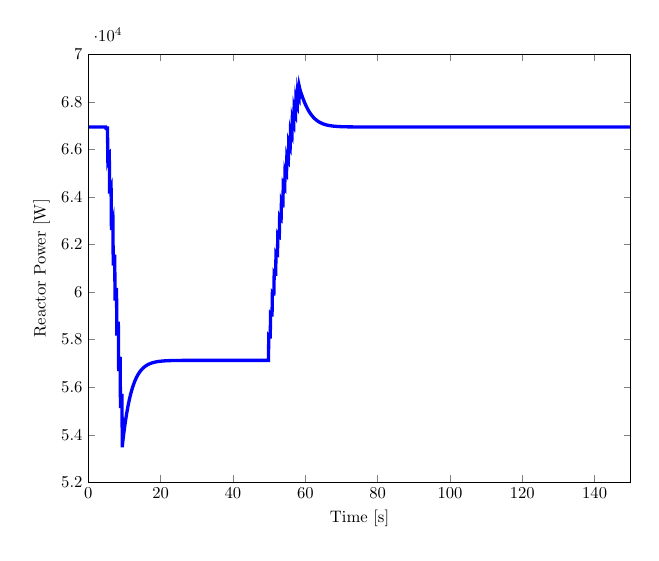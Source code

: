 \begin{tikzpicture}[scale=0.6]

\begin{axis}[%
scale only axis,
width=4.521in,
height=3.566in,
xmin=0, xmax=150,
xlabel={Time [s]},
ylabel={Reactor Power [W]},
ymin=52000, ymax=70000,
axis on top]
\addplot [
color=blue,
solid,
line width=2.0pt
]
coordinates{
 (0,66945.4)(0.1,66945.4)(0.2,66945.4)(0.3,66945.4)(0.4,66945.4)(0.5,66945.4)(0.6,66945.4)(0.7,66945.4)(0.8,66945.4)(0.9,66945.4)(1,66945.4)(1.1,66945.4)(1.2,66945.4)(1.3,66945.4)(1.4,66945.4)(1.5,66945.4)(1.6,66945.4)(1.7,66945.4)(1.8,66945.4)(1.9,66945.4)(2,66945.4)(2.1,66945.4)(2.2,66945.4)(2.3,66945.4)(2.4,66945.4)(2.5,66945.4)(2.6,66945.4)(2.7,66945.4)(2.8,66945.4)(2.9,66945.4)(3,66945.4)(3.1,66945.4)(3.2,66945.4)(3.3,66945.4)(3.4,66945.4)(3.5,66945.4)(3.6,66945.4)(3.7,66945.4)(3.8,66945.4)(3.9,66945.4)(4,66945.4)(4.1,66945.4)(4.2,66945.4)(4.3,66945.4)(4.4,66945.4)(4.5,66945.4)(4.6,66945.4)(4.7,66945.4)(4.8,66945.4)(4.9,66890.2)(5,66893.5)(5.1,66894.4)(5.2,66895.2)(5.3,66896)(5.4,65709.4)(5.5,65782.5)(5.6,65802.9)(5.7,65821.9)(5.8,65840.6)(5.9,64146.9)(6,64270.5)(6.1,64319.5)(6.2,64366.1)(6.3,64411.6)(6.4,62609.2)(6.5,62762.8)(6.6,62839.7)(6.7,62913)(6.8,62984.3)(6.9,61110.9)(7,61287.8)(7.1,61388.1)(7.2,61484.1)(7.3,61577)(7.4,59640.4)(7.5,59833.7)(7.6,59951.9)(7.7,60065.1)(7.8,60174.5)(7.9,58173.4)(8,58376.5)(8.1,58506.6)(8.2,58631.1)(8.3,58751.5)(8.4,56679.5)(8.5,56885.5)(8.6,57021.6)(8.7,57151.9)(8.8,57277.8)(8.9,55124.5)(9,55327.3)(9.1,55463.7)(9.2,55594.3)(9.3,55720.6)(9.4,53473.4)(9.5,53666.8)(9.6,53798.2)(9.7,53924.2)(9.8,54046)(9.9,54163.8)(10,54277.6)(10.1,54387.5)(10.2,54493.7)(10.3,54596.2)(10.4,54695.1)(10.5,54790.5)(10.6,54882.5)(10.7,54971.2)(10.8,55056.7)(10.9,55139.1)(11,55218.5)(11.1,55295)(11.2,55368.6)(11.3,55439.4)(11.4,55507.6)(11.5,55573.3)(11.6,55636.4)(11.7,55697.1)(11.8,55755.5)(11.9,55811.7)(12,55865.7)(12.1,55917.6)(12.2,55967.5)(12.3,56015.4)(12.4,56061.5)(12.5,56105.7)(12.6,56148.2)(12.7,56189)(12.8,56228.2)(12.9,56265.8)(13,56301.9)(13.1,56336.6)(13.2,56369.9)(13.3,56401.8)(13.4,56432.4)(13.5,56461.8)(13.6,56490)(13.7,56517.1)(13.8,56543)(13.9,56567.9)(14,56591.7)(14.1,56614.6)(14.2,56636.6)(14.3,56657.6)(14.4,56677.7)(14.5,56697)(14.6,56715.6)(14.7,56733.3)(14.8,56750.3)(14.9,56766.6)(15,56782.2)(15.1,56797.1)(15.2,56811.5)(15.3,56825.2)(15.4,56838.3)(15.5,56850.9)(15.6,56863)(15.7,56874.5)(15.8,56885.6)(15.9,56896.2)(16,56906.3)(16.1,56916)(16.2,56925.3)(16.3,56934.2)(16.4,56942.7)(16.5,56950.8)(16.6,56958.6)(16.7,56966.1)(16.8,56973.2)(16.9,56980)(17,56986.6)(17.1,56992.8)(17.2,56998.8)(17.3,57004.5)(17.4,57010)(17.5,57015.3)(17.6,57020.3)(17.7,57025.1)(17.8,57029.6)(17.9,57034)(18,57038.2)(18.1,57042.2)(18.2,57046.1)(18.3,57049.7)(18.4,57053.3)(18.5,57056.6)(18.6,57059.8)(18.7,57062.9)(18.8,57065.8)(18.9,57068.6)(19,57071.3)(19.1,57073.9)(19.2,57076.3)(19.3,57078.6)(19.4,57080.9)(19.5,57083)(19.6,57085.1)(19.7,57087)(19.8,57088.9)(19.9,57090.7)(20,57092.4)(20.1,57094)(20.2,57095.6)(20.3,57097.1)(20.4,57098.5)(20.5,57099.8)(20.6,57101.1)(20.7,57102.4)(20.8,57103.6)(20.9,57104.7)(21,57105.8)(21.1,57106.8)(21.2,57107.8)(21.3,57108.7)(21.4,57109.6)(21.5,57110.5)(21.6,57111.3)(21.7,57112.1)(21.8,57112.8)(21.9,57113.6)(22,57114.2)(22.1,57114.9)(22.2,57115.5)(22.3,57116.1)(22.4,57116.7)(22.5,57117.2)(22.6,57117.7)(22.7,57118.2)(22.8,57118.7)(22.9,57119.2)(23,57119.6)(23.1,57120)(23.2,57120.4)(23.3,57120.8)(23.4,57121.1)(23.5,57121.5)(23.6,57121.8)(23.7,57122.1)(23.8,57122.4)(23.9,57122.7)(24,57123)(24.1,57123.2)(24.2,57123.5)(24.3,57123.7)(24.4,57123.9)(24.5,57124.1)(24.6,57124.4)(24.7,57124.5)(24.8,57124.7)(24.9,57124.9)(25,57125.1)(25.1,57125.2)(25.2,57125.4)(25.3,57125.5)(25.4,57125.7)(25.5,57125.8)(25.6,57125.9)(25.7,57126.1)(25.8,57126.2)(25.9,57126.3)(26,57126.4)(26.1,57126.5)(26.2,57126.6)(26.3,57126.7)(26.4,57126.8)(26.5,57126.9)(26.6,57127)(26.7,57127)(26.8,57127.1)(26.9,57127.2)(27,57127.2)(27.1,57127.3)(27.2,57127.4)(27.3,57127.4)(27.4,57127.5)(27.5,57127.5)(27.6,57127.6)(27.7,57127.6)(27.8,57127.7)(27.9,57127.7)(28,57127.8)(28.1,57127.8)(28.2,57127.8)(28.3,57127.9)(28.4,57127.9)(28.5,57127.9)(28.6,57128)(28.7,57128)(28.8,57128)(28.9,57128.1)(29,57128.1)(29.1,57128.1)(29.2,57128.1)(29.3,57128.1)(29.4,57128.2)(29.5,57128.2)(29.6,57128.2)(29.7,57128.2)(29.8,57128.2)(29.9,57128.3)(30,57128.3)(30.1,57128.3)(30.2,57128.3)(30.3,57128.3)(30.4,57128.3)(30.5,57128.3)(30.6,57128.4)(30.7,57128.4)(30.8,57128.4)(30.9,57128.4)(31,57128.4)(31.1,57128.4)(31.2,57128.4)(31.3,57128.4)(31.4,57128.4)(31.5,57128.4)(31.6,57128.5)(31.7,57128.5)(31.8,57128.5)(31.9,57128.5)(32,57128.5)(32.1,57128.5)(32.2,57128.5)(32.3,57128.5)(32.4,57128.5)(32.5,57128.5)(32.6,57128.5)(32.7,57128.5)(32.8,57128.5)(32.9,57128.5)(33,57128.5)(33.1,57128.5)(33.2,57128.5)(33.3,57128.5)(33.4,57128.5)(33.5,57128.5)(33.6,57128.5)(33.7,57128.6)(33.8,57128.6)(33.9,57128.6)(34,57128.6)(34.1,57128.6)(34.2,57128.6)(34.3,57128.6)(34.4,57128.6)(34.5,57128.6)(34.6,57128.6)(34.7,57128.6)(34.8,57128.6)(34.9,57128.6)(35,57128.6)(35.1,57128.6)(35.2,57128.6)(35.3,57128.6)(35.4,57128.6)(35.5,57128.6)(35.6,57128.6)(35.7,57128.6)(35.8,57128.6)(35.9,57128.6)(36,57128.6)(36.1,57128.6)(36.2,57128.6)(36.3,57128.6)(36.4,57128.6)(36.5,57128.6)(36.6,57128.6)(36.7,57128.6)(36.8,57128.6)(36.9,57128.6)(37,57128.6)(37.1,57128.6)(37.2,57128.6)(37.3,57128.6)(37.4,57128.6)(37.5,57128.6)(37.6,57128.6)(37.7,57128.6)(37.8,57128.6)(37.9,57128.6)(38,57128.6)(38.1,57128.6)(38.2,57128.6)(38.3,57128.6)(38.4,57128.6)(38.5,57128.6)(38.6,57128.6)(38.7,57128.6)(38.8,57128.6)(38.9,57128.6)(39,57128.6)(39.1,57128.6)(39.2,57128.6)(39.3,57128.6)(39.4,57128.6)(39.5,57128.6)(39.6,57128.6)(39.7,57128.6)(39.8,57128.6)(39.9,57128.6)(40,57128.6)(40.1,57128.6)(40.2,57128.6)(40.3,57128.6)(40.4,57128.6)(40.5,57128.6)(40.6,57128.6)(40.7,57128.6)(40.8,57128.6)(40.9,57128.6)(41,57128.6)(41.1,57128.6)(41.2,57128.6)(41.3,57128.6)(41.4,57128.6)(41.5,57128.6)(41.6,57128.6)(41.7,57128.6)(41.8,57128.6)(41.9,57128.6)(42,57128.6)(42.1,57128.6)(42.2,57128.6)(42.3,57128.6)(42.4,57128.6)(42.5,57128.6)(42.6,57128.6)(42.7,57128.6)(42.8,57128.6)(42.9,57128.6)(43,57128.6)(43.1,57128.6)(43.2,57128.6)(43.3,57128.6)(43.4,57128.6)(43.5,57128.6)(43.6,57128.6)(43.7,57128.6)(43.8,57128.6)(43.9,57128.6)(44,57128.6)(44.1,57128.6)(44.2,57128.6)(44.3,57128.6)(44.4,57128.6)(44.5,57128.6)(44.6,57128.6)(44.7,57128.6)(44.8,57128.6)(44.9,57128.6)(45,57128.6)(45.1,57128.6)(45.2,57128.6)(45.3,57128.6)(45.4,57128.6)(45.5,57128.6)(45.6,57128.6)(45.7,57128.6)(45.8,57128.6)(45.9,57128.6)(46,57128.6)(46.1,57128.6)(46.2,57128.6)(46.3,57128.6)(46.4,57128.6)(46.5,57128.6)(46.6,57128.6)(46.7,57128.6)(46.8,57128.6)(46.9,57128.6)(47,57128.6)(47.1,57128.6)(47.2,57128.6)(47.3,57128.6)(47.4,57128.6)(47.5,57128.6)(47.6,57128.6)(47.7,57128.6)(47.8,57128.6)(47.9,57128.6)(48,57128.6)(48.1,57128.6)(48.2,57128.6)(48.3,57128.6)(48.4,57128.6)(48.5,57128.6)(48.6,57128.6)(48.7,57128.6)(48.8,57128.6)(48.9,57128.6)(49,57128.6)(49.1,57128.6)(49.2,57128.6)(49.3,57128.6)(49.4,57128.6)(49.5,57128.6)(49.6,57128.6)(49.7,57128.6)(49.8,57128.6)(49.9,58125.8)(50,58102.7)(50.1,58104.1)(50.2,58105.6)(50.3,58106.7)(50.4,59053.9)(50.5,59030.9)(50.6,59032.6)(50.7,59034.2)(50.8,59035.2)(50.9,59941.4)(51,59917)(51.1,59917.7)(51.2,59918.1)(51.3,59917.8)(51.4,60789.4)(51.5,60762.4)(51.6,60760.9)(51.7,60759.1)(51.8,60756.6)(51.9,61598.1)(52,61567.6)(52.1,61563.2)(52.2,61558.5)(52.3,61553.1)(52.4,62367.7)(52.5,62333)(52.6,62325.1)(52.7,62316.9)(52.8,62308.1)(52.9,63098.5)(53,63059.2)(53.1,63047.3)(53.2,63035.3)(53.3,63022.8)(53.4,63791)(53.5,63746.8)(53.6,63730.8)(53.7,63714.8)(53.8,63698.3)(53.9,64446)(54,64396.9)(54.1,64376.6)(54.2,64356.5)(54.3,64336)(54.4,65064.7)(54.5,65010.6)(54.6,64986.1)(54.7,64961.8)(54.8,64937.4)(54.9,65648.4)(55,65589.5)(55.1,65560.7)(55.2,65532.4)(55.3,65504.1)(55.4,66198.5)(55.5,66134.9)(55.6,66102)(55.7,66069.7)(55.8,66037.7)(55.9,66716.7)(56,66648.5)(56.1,66611.7)(56.2,66575.7)(56.3,66540)(56.4,67204.3)(56.5,67131.9)(56.6,67091.4)(56.7,67051.9)(56.8,67012.7)(56.9,67661.7)(57,67585.7)(57.1,67541.8)(57.2,67499)(57.3,67456.7)(57.4,68082.4)(57.5,68003.9)(57.6,67957.1)(57.7,67911.6)(57.8,67866.7)(57.9,68427.6)(58,68349.8)(58.1,68301.2)(58.2,68253.9)(58.3,68207.4)(58.4,68599.6)(58.5,68529.5)(58.6,68481)(58.7,68433.8)(58.8,68387.3)(58.9,68341.8)(59,68297.2)(59.1,68253.5)(59.2,68210.8)(59.3,68169)(59.4,68128.3)(59.5,68088.5)(59.6,68049.7)(59.7,68011.9)(59.8,67975.1)(59.9,67939.3)(60,67904.4)(60.1,67870.5)(60.2,67837.6)(60.3,67805.6)(60.4,67774.6)(60.5,67744.5)(60.6,67715.3)(60.7,67687)(60.8,67659.6)(60.9,67633.1)(61,67607.4)(61.1,67582.5)(61.2,67558.4)(61.3,67535.1)(61.4,67512.6)(61.5,67490.9)(61.6,67469.9)(61.7,67449.6)(61.8,67430)(61.9,67411.1)(62,67392.9)(62.1,67375.3)(62.2,67358.3)(62.3,67341.9)(62.4,67326.1)(62.5,67310.9)(62.6,67296.3)(62.7,67282.2)(62.8,67268.6)(62.9,67255.5)(63,67242.9)(63.1,67230.7)(63.2,67219.1)(63.3,67207.9)(63.4,67197.1)(63.5,67186.7)(63.6,67176.7)(63.7,67167.1)(63.8,67157.9)(63.9,67149)(64,67140.5)(64.1,67132.3)(64.2,67124.4)(64.3,67116.9)(64.4,67109.6)(64.5,67102.7)(64.6,67096)(64.7,67089.6)(64.8,67083.4)(64.9,67077.5)(65,67071.8)(65.1,67066.4)(65.2,67061.2)(65.3,67056.2)(65.4,67051.4)(65.5,67046.8)(65.6,67042.4)(65.7,67038.2)(65.8,67034.1)(65.9,67030.3)(66,67026.5)(66.1,67023)(66.2,67019.6)(66.3,67016.3)(66.4,67013.2)(66.5,67010.2)(66.6,67007.3)(66.7,67004.6)(66.8,67001.9)(66.9,66999.4)(67,66997)(67.1,66994.7)(67.2,66992.5)(67.3,66990.4)(67.4,66988.4)(67.5,66986.4)(67.6,66984.6)(67.7,66982.8)(67.8,66981.1)(67.9,66979.5)(68,66978)(68.1,66976.5)(68.2,66975.1)(68.3,66973.7)(68.4,66972.4)(68.5,66971.2)(68.6,66970)(68.7,66968.9)(68.8,66967.8)(68.9,66966.8)(69,66965.8)(69.1,66964.8)(69.2,66963.9)(69.3,66963.1)(69.4,66962.3)(69.5,66961.5)(69.6,66960.7)(69.7,66960)(69.8,66959.3)(69.9,66958.7)(70,66958.1)(70.1,66957.5)(70.2,66956.9)(70.3,66956.4)(70.4,66955.9)(70.5,66955.4)(70.6,66954.9)(70.7,66954.4)(70.8,66954)(70.9,66953.6)(71,66953.2)(71.1,66952.8)(71.2,66952.5)(71.3,66952.2)(71.4,66951.8)(71.5,66951.5)(71.6,66951.2)(71.7,66951)(71.8,66950.7)(71.9,66950.4)(72,66950.2)(72.1,66950)(72.2,66949.7)(72.3,66949.5)(72.4,66949.3)(72.5,66949.1)(72.6,66949)(72.7,66948.8)(72.8,66948.6)(72.9,66948.5)(73,66948.3)(73.1,66948.2)(73.2,66948)(73.3,66947.9)(73.4,66947.8)(73.5,66947.7)(73.6,66947.5)(73.7,66947.4)(73.8,66947.3)(73.9,66947.2)(74,66947.1)(74.1,66947.1)(74.2,66947)(74.3,66946.9)(74.4,66946.8)(74.5,66946.8)(74.6,66946.7)(74.7,66946.6)(74.8,66946.6)(74.9,66946.5)(75,66946.4)(75.1,66946.4)(75.2,66946.3)(75.3,66946.3)(75.4,66946.2)(75.5,66946.2)(75.6,66946.2)(75.7,66946.1)(75.8,66946.1)(75.9,66946)(76,66946)(76.1,66946)(76.2,66945.9)(76.3,66945.9)(76.4,66945.9)(76.5,66945.9)(76.6,66945.8)(76.7,66945.8)(76.8,66945.8)(76.9,66945.8)(77,66945.7)(77.1,66945.7)(77.2,66945.7)(77.3,66945.7)(77.4,66945.7)(77.5,66945.7)(77.6,66945.6)(77.7,66945.6)(77.8,66945.6)(77.9,66945.6)(78,66945.6)(78.1,66945.6)(78.2,66945.6)(78.3,66945.6)(78.4,66945.5)(78.5,66945.5)(78.6,66945.5)(78.7,66945.5)(78.8,66945.5)(78.9,66945.5)(79,66945.5)(79.1,66945.5)(79.2,66945.5)(79.3,66945.5)(79.4,66945.5)(79.5,66945.5)(79.6,66945.5)(79.7,66945.5)(79.8,66945.4)(79.9,66945.4)(80,66945.4)(80.1,66945.4)(80.2,66945.4)(80.3,66945.4)(80.4,66945.4)(80.5,66945.4)(80.6,66945.4)(80.7,66945.4)(80.8,66945.4)(80.9,66945.4)(81,66945.4)(81.1,66945.4)(81.2,66945.4)(81.3,66945.4)(81.4,66945.4)(81.5,66945.4)(81.6,66945.4)(81.7,66945.4)(81.8,66945.4)(81.9,66945.4)(82,66945.4)(82.1,66945.4)(82.2,66945.4)(82.3,66945.4)(82.4,66945.4)(82.5,66945.4)(82.6,66945.4)(82.7,66945.4)(82.8,66945.4)(82.9,66945.4)(83,66945.4)(83.1,66945.4)(83.2,66945.4)(83.3,66945.4)(83.4,66945.4)(83.5,66945.4)(83.6,66945.4)(83.7,66945.4)(83.8,66945.4)(83.9,66945.4)(84,66945.4)(84.1,66945.4)(84.2,66945.4)(84.3,66945.4)(84.4,66945.4)(84.5,66945.4)(84.6,66945.4)(84.7,66945.4)(84.8,66945.4)(84.9,66945.4)(85,66945.4)(85.1,66945.4)(85.2,66945.4)(85.3,66945.4)(85.4,66945.4)(85.5,66945.4)(85.6,66945.4)(85.7,66945.4)(85.8,66945.4)(85.9,66945.4)(86,66945.4)(86.1,66945.4)(86.2,66945.4)(86.3,66945.4)(86.4,66945.4)(86.5,66945.4)(86.6,66945.4)(86.7,66945.4)(86.8,66945.4)(86.9,66945.4)(87,66945.4)(87.1,66945.4)(87.2,66945.4)(87.3,66945.4)(87.4,66945.4)(87.5,66945.4)(87.6,66945.4)(87.7,66945.4)(87.8,66945.4)(87.9,66945.4)(88,66945.4)(88.1,66945.4)(88.2,66945.4)(88.3,66945.4)(88.4,66945.4)(88.5,66945.4)(88.6,66945.4)(88.7,66945.4)(88.8,66945.4)(88.9,66945.4)(89,66945.4)(89.1,66945.4)(89.2,66945.4)(89.3,66945.4)(89.4,66945.4)(89.5,66945.4)(89.6,66945.4)(89.7,66945.4)(89.8,66945.4)(89.9,66945.4)(90,66945.4)(90.1,66945.4)(90.2,66945.4)(90.3,66945.4)(90.4,66945.4)(90.5,66945.4)(90.6,66945.4)(90.7,66945.4)(90.8,66945.4)(90.9,66945.4)(91,66945.4)(91.1,66945.4)(91.2,66945.4)(91.3,66945.4)(91.4,66945.4)(91.5,66945.4)(91.6,66945.4)(91.7,66945.4)(91.8,66945.4)(91.9,66945.4)(92,66945.4)(92.1,66945.4)(92.2,66945.4)(92.3,66945.4)(92.4,66945.4)(92.5,66945.4)(92.6,66945.4)(92.7,66945.4)(92.8,66945.4)(92.9,66945.4)(93,66945.4)(93.1,66945.4)(93.2,66945.4)(93.3,66945.4)(93.4,66945.4)(93.5,66945.4)(93.6,66945.4)(93.7,66945.4)(93.8,66945.4)(93.9,66945.4)(94,66945.4)(94.1,66945.4)(94.2,66945.4)(94.3,66945.4)(94.4,66945.4)(94.5,66945.4)(94.6,66945.4)(94.7,66945.4)(94.8,66945.4)(94.9,66945.4)(95,66945.4)(95.1,66945.4)(95.2,66945.4)(95.3,66945.4)(95.4,66945.4)(95.5,66945.4)(95.6,66945.4)(95.7,66945.4)(95.8,66945.4)(95.9,66945.4)(96,66945.4)(96.1,66945.4)(96.2,66945.4)(96.3,66945.4)(96.4,66945.4)(96.5,66945.4)(96.6,66945.4)(96.7,66945.4)(96.8,66945.4)(96.9,66945.4)(97,66945.4)(97.1,66945.4)(97.2,66945.4)(97.3,66945.4)(97.4,66945.4)(97.5,66945.4)(97.6,66945.4)(97.7,66945.4)(97.8,66945.4)(97.9,66945.4)(98,66945.4)(98.1,66945.4)(98.2,66945.4)(98.3,66945.4)(98.4,66945.4)(98.5,66945.4)(98.6,66945.4)(98.7,66945.4)(98.8,66945.4)(98.9,66945.4)(99,66945.4)(99.1,66945.4)(99.2,66945.4)(99.3,66945.4)(99.4,66945.4)(99.5,66945.4)(99.6,66945.4)(99.7,66945.4)(99.8,66945.4)(99.9,66945.4)(100,66945.4)(100.1,66945.4)(100.2,66945.4)(100.3,66945.4)(100.4,66945.4)(100.5,66945.4)(100.6,66945.4)(100.7,66945.4)(100.8,66945.4)(100.9,66945.4)(101,66945.4)(101.1,66945.4)(101.2,66945.4)(101.3,66945.4)(101.4,66945.4)(101.5,66945.4)(101.6,66945.4)(101.7,66945.4)(101.8,66945.4)(101.9,66945.4)(102,66945.4)(102.1,66945.4)(102.2,66945.4)(102.3,66945.4)(102.4,66945.4)(102.5,66945.4)(102.6,66945.4)(102.7,66945.4)(102.8,66945.4)(102.9,66945.4)(103,66945.4)(103.1,66945.4)(103.2,66945.4)(103.3,66945.4)(103.4,66945.4)(103.5,66945.4)(103.6,66945.4)(103.7,66945.4)(103.8,66945.4)(103.9,66945.4)(104,66945.4)(104.1,66945.4)(104.2,66945.4)(104.3,66945.4)(104.4,66945.4)(104.5,66945.4)(104.6,66945.4)(104.7,66945.4)(104.8,66945.4)(104.9,66945.4)(105,66945.4)(105.1,66945.4)(105.2,66945.4)(105.3,66945.4)(105.4,66945.4)(105.5,66945.4)(105.6,66945.4)(105.7,66945.4)(105.8,66945.4)(105.9,66945.4)(106,66945.4)(106.1,66945.4)(106.2,66945.4)(106.3,66945.4)(106.4,66945.4)(106.5,66945.4)(106.6,66945.4)(106.7,66945.4)(106.8,66945.4)(106.9,66945.4)(107,66945.4)(107.1,66945.4)(107.2,66945.4)(107.3,66945.4)(107.4,66945.4)(107.5,66945.4)(107.6,66945.4)(107.7,66945.4)(107.8,66945.4)(107.9,66945.4)(108,66945.4)(108.1,66945.4)(108.2,66945.4)(108.3,66945.4)(108.4,66945.4)(108.5,66945.4)(108.6,66945.4)(108.7,66945.4)(108.8,66945.4)(108.9,66945.4)(109,66945.4)(109.1,66945.4)(109.2,66945.4)(109.3,66945.4)(109.4,66945.4)(109.5,66945.4)(109.6,66945.4)(109.7,66945.4)(109.8,66945.4)(109.9,66945.4)(110,66945.4)(110.1,66945.4)(110.2,66945.4)(110.3,66945.4)(110.4,66945.4)(110.5,66945.4)(110.6,66945.4)(110.7,66945.4)(110.8,66945.4)(110.9,66945.4)(111,66945.4)(111.1,66945.4)(111.2,66945.4)(111.3,66945.4)(111.4,66945.4)(111.5,66945.4)(111.6,66945.4)(111.7,66945.4)(111.8,66945.4)(111.9,66945.4)(112,66945.4)(112.1,66945.4)(112.2,66945.4)(112.3,66945.4)(112.4,66945.4)(112.5,66945.4)(112.6,66945.4)(112.7,66945.4)(112.8,66945.4)(112.9,66945.4)(113,66945.4)(113.1,66945.4)(113.2,66945.4)(113.3,66945.4)(113.4,66945.4)(113.5,66945.4)(113.6,66945.4)(113.7,66945.4)(113.8,66945.4)(113.9,66945.4)(114,66945.4)(114.1,66945.4)(114.2,66945.4)(114.3,66945.4)(114.4,66945.4)(114.5,66945.4)(114.6,66945.4)(114.7,66945.4)(114.8,66945.4)(114.9,66945.4)(115,66945.4)(115.1,66945.4)(115.2,66945.4)(115.3,66945.4)(115.4,66945.4)(115.5,66945.4)(115.6,66945.4)(115.7,66945.4)(115.8,66945.4)(115.9,66945.4)(116,66945.4)(116.1,66945.4)(116.2,66945.4)(116.3,66945.4)(116.4,66945.4)(116.5,66945.4)(116.6,66945.4)(116.7,66945.4)(116.8,66945.4)(116.9,66945.4)(117,66945.4)(117.1,66945.4)(117.2,66945.4)(117.3,66945.4)(117.4,66945.4)(117.5,66945.4)(117.6,66945.4)(117.7,66945.4)(117.8,66945.4)(117.9,66945.4)(118,66945.4)(118.1,66945.4)(118.2,66945.4)(118.3,66945.4)(118.4,66945.4)(118.5,66945.4)(118.6,66945.4)(118.7,66945.4)(118.8,66945.4)(118.9,66945.4)(119,66945.4)(119.1,66945.4)(119.2,66945.4)(119.3,66945.4)(119.4,66945.4)(119.5,66945.4)(119.6,66945.4)(119.7,66945.4)(119.8,66945.4)(119.9,66945.4)(120,66945.4)(120.1,66945.4)(120.2,66945.4)(120.3,66945.4)(120.4,66945.4)(120.5,66945.4)(120.6,66945.4)(120.7,66945.4)(120.8,66945.4)(120.9,66945.4)(121,66945.4)(121.1,66945.4)(121.2,66945.4)(121.3,66945.4)(121.4,66945.4)(121.5,66945.4)(121.6,66945.4)(121.7,66945.4)(121.8,66945.4)(121.9,66945.4)(122,66945.4)(122.1,66945.4)(122.2,66945.4)(122.3,66945.4)(122.4,66945.4)(122.5,66945.4)(122.6,66945.4)(122.7,66945.4)(122.8,66945.4)(122.9,66945.4)(123,66945.4)(123.1,66945.4)(123.2,66945.4)(123.3,66945.4)(123.4,66945.4)(123.5,66945.4)(123.6,66945.4)(123.7,66945.4)(123.8,66945.4)(123.9,66945.4)(124,66945.4)(124.1,66945.4)(124.2,66945.4)(124.3,66945.4)(124.4,66945.4)(124.5,66945.4)(124.6,66945.4)(124.7,66945.4)(124.8,66945.4)(124.9,66945.4)(125,66945.4)(125.1,66945.4)(125.2,66945.4)(125.3,66945.4)(125.4,66945.4)(125.5,66945.4)(125.6,66945.4)(125.7,66945.4)(125.8,66945.4)(125.9,66945.4)(126,66945.4)(126.1,66945.4)(126.2,66945.4)(126.3,66945.4)(126.4,66945.4)(126.5,66945.4)(126.6,66945.4)(126.7,66945.4)(126.8,66945.4)(126.9,66945.4)(127,66945.4)(127.1,66945.4)(127.2,66945.4)(127.3,66945.4)(127.4,66945.4)(127.5,66945.4)(127.6,66945.4)(127.7,66945.4)(127.8,66945.4)(127.9,66945.4)(128,66945.4)(128.1,66945.4)(128.2,66945.4)(128.3,66945.4)(128.4,66945.4)(128.5,66945.4)(128.6,66945.4)(128.7,66945.4)(128.8,66945.4)(128.9,66945.4)(129,66945.4)(129.1,66945.4)(129.2,66945.4)(129.3,66945.4)(129.4,66945.4)(129.5,66945.4)(129.6,66945.4)(129.7,66945.4)(129.8,66945.4)(129.9,66945.4)(130,66945.4)(130.1,66945.4)(130.2,66945.4)(130.3,66945.4)(130.4,66945.4)(130.5,66945.4)(130.6,66945.4)(130.7,66945.4)(130.8,66945.4)(130.9,66945.4)(131,66945.4)(131.1,66945.4)(131.2,66945.4)(131.3,66945.4)(131.4,66945.4)(131.5,66945.4)(131.6,66945.4)(131.7,66945.4)(131.8,66945.4)(131.9,66945.4)(132,66945.4)(132.1,66945.4)(132.2,66945.4)(132.3,66945.4)(132.4,66945.4)(132.5,66945.4)(132.6,66945.4)(132.7,66945.4)(132.8,66945.4)(132.9,66945.4)(133,66945.4)(133.1,66945.4)(133.2,66945.4)(133.3,66945.4)(133.4,66945.4)(133.5,66945.4)(133.6,66945.4)(133.7,66945.4)(133.8,66945.4)(133.9,66945.4)(134,66945.4)(134.1,66945.4)(134.2,66945.4)(134.3,66945.4)(134.4,66945.4)(134.5,66945.4)(134.6,66945.4)(134.7,66945.4)(134.8,66945.4)(134.9,66945.4)(135,66945.4)(135.1,66945.4)(135.2,66945.4)(135.3,66945.4)(135.4,66945.4)(135.5,66945.4)(135.6,66945.4)(135.7,66945.4)(135.8,66945.4)(135.9,66945.4)(136,66945.4)(136.1,66945.4)(136.2,66945.4)(136.3,66945.4)(136.4,66945.4)(136.5,66945.4)(136.6,66945.4)(136.7,66945.4)(136.8,66945.4)(136.9,66945.4)(137,66945.4)(137.1,66945.4)(137.2,66945.4)(137.3,66945.4)(137.4,66945.4)(137.5,66945.4)(137.6,66945.4)(137.7,66945.4)(137.8,66945.4)(137.9,66945.4)(138,66945.4)(138.1,66945.4)(138.2,66945.4)(138.3,66945.4)(138.4,66945.4)(138.5,66945.4)(138.6,66945.4)(138.7,66945.4)(138.8,66945.4)(138.9,66945.4)(139,66945.4)(139.1,66945.4)(139.2,66945.4)(139.3,66945.4)(139.4,66945.4)(139.5,66945.4)(139.6,66945.4)(139.7,66945.4)(139.8,66945.4)(139.9,66945.4)(140,66945.4)(140.1,66945.4)(140.2,66945.4)(140.3,66945.4)(140.4,66945.4)(140.5,66945.4)(140.6,66945.4)(140.7,66945.4)(140.8,66945.4)(140.9,66945.4)(141,66945.4)(141.1,66945.4)(141.2,66945.4)(141.3,66945.4)(141.4,66945.4)(141.5,66945.4)(141.6,66945.4)(141.7,66945.4)(141.8,66945.4)(141.9,66945.4)(142,66945.4)(142.1,66945.4)(142.2,66945.4)(142.3,66945.4)(142.4,66945.4)(142.5,66945.4)(142.6,66945.4)(142.7,66945.4)(142.8,66945.4)(142.9,66945.4)(143,66945.4)(143.1,66945.4)(143.2,66945.4)(143.3,66945.4)(143.4,66945.4)(143.5,66945.4)(143.6,66945.4)(143.7,66945.4)(143.8,66945.4)(143.9,66945.4)(144,66945.4)(144.1,66945.4)(144.2,66945.4)(144.3,66945.4)(144.4,66945.4)(144.5,66945.4)(144.6,66945.4)(144.7,66945.4)(144.8,66945.4)(144.9,66945.4)(145,66945.4)(145.1,66945.4)(145.2,66945.4)(145.3,66945.4)(145.4,66945.4)(145.5,66945.4)(145.6,66945.4)(145.7,66945.4)(145.8,66945.4)(145.9,66945.4)(146,66945.4)(146.1,66945.4)(146.2,66945.4)(146.3,66945.4)(146.4,66945.4)(146.5,66945.4)(146.6,66945.4)(146.7,66945.4)(146.8,66945.4)(146.9,66945.4)(147,66945.4)(147.1,66945.4)(147.2,66945.4)(147.3,66945.4)(147.4,66945.4)(147.5,66945.4)(147.6,66945.4)(147.7,66945.4)(147.8,66945.4)(147.9,66945.4)(148,66945.4)(148.1,66945.4)(148.2,66945.4)(148.3,66945.4)(148.4,66945.4)(148.5,66945.4)(148.6,66945.4)(148.7,66945.4)(148.8,66945.4)(148.9,66945.4)(149,66945.4)(149.1,66945.4)(149.2,66945.4)(149.3,66945.4)(149.4,66945.4)(149.5,66945.4)(149.6,66945.4)(149.7,66945.4)(149.8,66945.4)(149.9,66945.4) 
};

\end{axis}
\end{tikzpicture}
